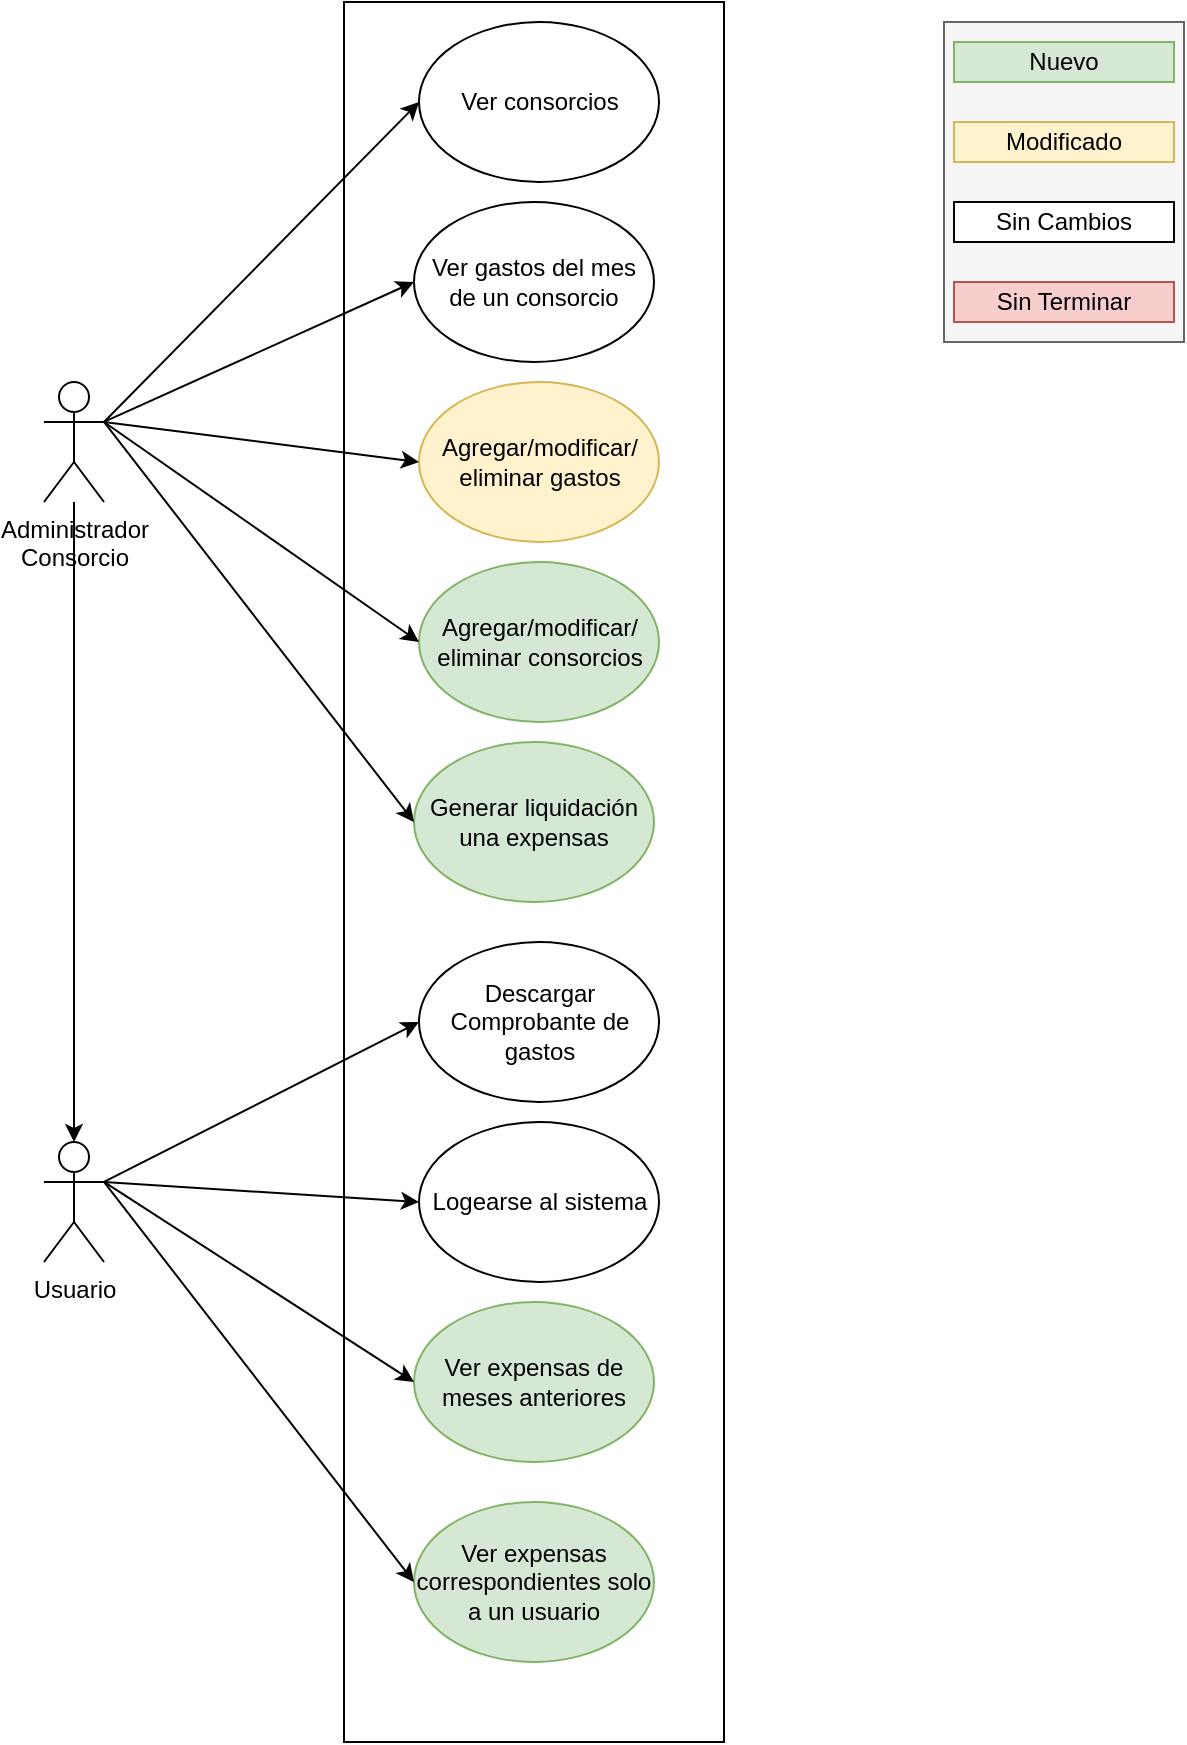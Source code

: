 <mxfile version="14.7.0" type="github">
  <diagram id="DMdYSBL_EJJrb_-I5IRT" name="Page-1">
    <mxGraphModel dx="946" dy="506" grid="1" gridSize="10" guides="1" tooltips="1" connect="1" arrows="1" fold="1" page="1" pageScale="1" pageWidth="850" pageHeight="1100" math="0" shadow="0">
      <root>
        <mxCell id="0" />
        <mxCell id="1" parent="0" />
        <mxCell id="DQ_E5rbUf5ejN1yuJWk_-7" value="" style="rounded=0;whiteSpace=wrap;html=1;" parent="1" vertex="1">
          <mxGeometry x="240" y="50" width="190" height="870" as="geometry" />
        </mxCell>
        <mxCell id="fV96u1m6ZCXZrQFcsbss-5" style="edgeStyle=orthogonalEdgeStyle;rounded=0;orthogonalLoop=1;jettySize=auto;html=1;entryX=0.5;entryY=0;entryDx=0;entryDy=0;entryPerimeter=0;" parent="1" source="DQ_E5rbUf5ejN1yuJWk_-2" target="fV96u1m6ZCXZrQFcsbss-1" edge="1">
          <mxGeometry relative="1" as="geometry" />
        </mxCell>
        <mxCell id="DQ_E5rbUf5ejN1yuJWk_-2" value="Administrador&lt;br&gt;Consorcio" style="shape=umlActor;verticalLabelPosition=bottom;verticalAlign=top;html=1;outlineConnect=0;" parent="1" vertex="1">
          <mxGeometry x="90" y="240" width="30" height="60" as="geometry" />
        </mxCell>
        <mxCell id="DQ_E5rbUf5ejN1yuJWk_-5" value="Ver consorcios" style="ellipse;whiteSpace=wrap;html=1;" parent="1" vertex="1">
          <mxGeometry x="277.5" y="60" width="120" height="80" as="geometry" />
        </mxCell>
        <mxCell id="DQ_E5rbUf5ejN1yuJWk_-6" value="" style="endArrow=classic;html=1;entryX=0;entryY=0.5;entryDx=0;entryDy=0;exitX=1;exitY=0.333;exitDx=0;exitDy=0;exitPerimeter=0;" parent="1" source="DQ_E5rbUf5ejN1yuJWk_-2" target="DQ_E5rbUf5ejN1yuJWk_-5" edge="1">
          <mxGeometry width="50" height="50" relative="1" as="geometry">
            <mxPoint x="400" y="290" as="sourcePoint" />
            <mxPoint x="450" y="240" as="targetPoint" />
          </mxGeometry>
        </mxCell>
        <mxCell id="DQ_E5rbUf5ejN1yuJWk_-8" value="Ver gastos del mes&lt;br&gt;de un consorcio" style="ellipse;whiteSpace=wrap;html=1;" parent="1" vertex="1">
          <mxGeometry x="275" y="150" width="120" height="80" as="geometry" />
        </mxCell>
        <mxCell id="DQ_E5rbUf5ejN1yuJWk_-9" value="" style="endArrow=classic;html=1;entryX=0;entryY=0.5;entryDx=0;entryDy=0;exitX=1;exitY=0.333;exitDx=0;exitDy=0;exitPerimeter=0;" parent="1" source="DQ_E5rbUf5ejN1yuJWk_-2" target="DQ_E5rbUf5ejN1yuJWk_-8" edge="1">
          <mxGeometry width="50" height="50" relative="1" as="geometry">
            <mxPoint x="130" y="190" as="sourcePoint" />
            <mxPoint x="450" y="240" as="targetPoint" />
          </mxGeometry>
        </mxCell>
        <mxCell id="DQ_E5rbUf5ejN1yuJWk_-10" value="Agregar/modificar/&lt;br&gt;eliminar gastos" style="ellipse;whiteSpace=wrap;html=1;fillColor=#fff2cc;strokeColor=#d6b656;" parent="1" vertex="1">
          <mxGeometry x="277.5" y="240" width="120" height="80" as="geometry" />
        </mxCell>
        <mxCell id="DQ_E5rbUf5ejN1yuJWk_-11" value="" style="endArrow=classic;html=1;entryX=0;entryY=0.5;entryDx=0;entryDy=0;exitX=1;exitY=0.333;exitDx=0;exitDy=0;exitPerimeter=0;" parent="1" source="DQ_E5rbUf5ejN1yuJWk_-2" target="DQ_E5rbUf5ejN1yuJWk_-10" edge="1">
          <mxGeometry width="50" height="50" relative="1" as="geometry">
            <mxPoint x="400" y="280" as="sourcePoint" />
            <mxPoint x="450" y="230" as="targetPoint" />
          </mxGeometry>
        </mxCell>
        <mxCell id="DQ_E5rbUf5ejN1yuJWk_-16" value="" style="rounded=0;whiteSpace=wrap;html=1;fillColor=#f5f5f5;strokeColor=#666666;fontColor=#333333;" parent="1" vertex="1">
          <mxGeometry x="540" y="60" width="120" height="160" as="geometry" />
        </mxCell>
        <mxCell id="DQ_E5rbUf5ejN1yuJWk_-17" value="Nuevo" style="rounded=0;whiteSpace=wrap;html=1;fillColor=#d5e8d4;strokeColor=#82b366;" parent="1" vertex="1">
          <mxGeometry x="545" y="70" width="110" height="20" as="geometry" />
        </mxCell>
        <mxCell id="DQ_E5rbUf5ejN1yuJWk_-18" value="Modificado" style="rounded=0;whiteSpace=wrap;html=1;fillColor=#fff2cc;strokeColor=#d6b656;" parent="1" vertex="1">
          <mxGeometry x="545" y="110" width="110" height="20" as="geometry" />
        </mxCell>
        <mxCell id="DQ_E5rbUf5ejN1yuJWk_-19" value="Sin Cambios" style="rounded=0;whiteSpace=wrap;html=1;" parent="1" vertex="1">
          <mxGeometry x="545" y="150" width="110" height="20" as="geometry" />
        </mxCell>
        <mxCell id="DQ_E5rbUf5ejN1yuJWk_-20" value="Sin Terminar" style="rounded=0;whiteSpace=wrap;html=1;fillColor=#f8cecc;strokeColor=#b85450;" parent="1" vertex="1">
          <mxGeometry x="545" y="190" width="110" height="20" as="geometry" />
        </mxCell>
        <mxCell id="sHpydHbunjuv73alF5IP-1" value="Descargar Comprobante de gastos" style="ellipse;whiteSpace=wrap;html=1;fillColor=#FFFFFF;strokeColor=#000000;" parent="1" vertex="1">
          <mxGeometry x="277.5" y="520" width="120" height="80" as="geometry" />
        </mxCell>
        <mxCell id="sHpydHbunjuv73alF5IP-3" value="Logearse al sistema" style="ellipse;whiteSpace=wrap;html=1;fillColor=#FFFFFF;strokeColor=#000000;" parent="1" vertex="1">
          <mxGeometry x="277.5" y="610" width="120" height="80" as="geometry" />
        </mxCell>
        <mxCell id="sHpydHbunjuv73alF5IP-5" value="" style="endArrow=classic;html=1;entryX=0;entryY=0.5;entryDx=0;entryDy=0;exitX=1;exitY=0.333;exitDx=0;exitDy=0;exitPerimeter=0;" parent="1" source="fV96u1m6ZCXZrQFcsbss-1" target="sHpydHbunjuv73alF5IP-1" edge="1">
          <mxGeometry width="50" height="50" relative="1" as="geometry">
            <mxPoint x="130" y="260" as="sourcePoint" />
            <mxPoint x="285" y="200" as="targetPoint" />
          </mxGeometry>
        </mxCell>
        <mxCell id="sHpydHbunjuv73alF5IP-6" value="" style="endArrow=classic;html=1;entryX=0;entryY=0.5;entryDx=0;entryDy=0;exitX=1;exitY=0.333;exitDx=0;exitDy=0;exitPerimeter=0;" parent="1" source="fV96u1m6ZCXZrQFcsbss-1" target="sHpydHbunjuv73alF5IP-3" edge="1">
          <mxGeometry width="50" height="50" relative="1" as="geometry">
            <mxPoint x="160" y="400" as="sourcePoint" />
            <mxPoint x="285" y="400" as="targetPoint" />
          </mxGeometry>
        </mxCell>
        <mxCell id="fV96u1m6ZCXZrQFcsbss-1" value="Usuario" style="shape=umlActor;verticalLabelPosition=bottom;verticalAlign=top;html=1;outlineConnect=0;" parent="1" vertex="1">
          <mxGeometry x="90" y="620" width="30" height="60" as="geometry" />
        </mxCell>
        <mxCell id="97pXnd13UnWQkIi3aFGU-1" value="Agregar/modificar/&lt;br&gt;eliminar consorcios" style="ellipse;whiteSpace=wrap;html=1;fillColor=#d5e8d4;strokeColor=#82b366;" vertex="1" parent="1">
          <mxGeometry x="277.5" y="330" width="120" height="80" as="geometry" />
        </mxCell>
        <mxCell id="97pXnd13UnWQkIi3aFGU-2" value="" style="endArrow=classic;html=1;entryX=0;entryY=0.5;entryDx=0;entryDy=0;exitX=1;exitY=0.333;exitDx=0;exitDy=0;exitPerimeter=0;" edge="1" parent="1" source="DQ_E5rbUf5ejN1yuJWk_-2" target="97pXnd13UnWQkIi3aFGU-1">
          <mxGeometry width="50" height="50" relative="1" as="geometry">
            <mxPoint x="130" y="230" as="sourcePoint" />
            <mxPoint x="287.5" y="300" as="targetPoint" />
          </mxGeometry>
        </mxCell>
        <mxCell id="97pXnd13UnWQkIi3aFGU-4" value="Ver expensas de meses anteriores" style="ellipse;whiteSpace=wrap;html=1;fillColor=#d5e8d4;strokeColor=#82b366;" vertex="1" parent="1">
          <mxGeometry x="275" y="700" width="120" height="80" as="geometry" />
        </mxCell>
        <mxCell id="97pXnd13UnWQkIi3aFGU-5" value="" style="endArrow=classic;html=1;entryX=0;entryY=0.5;entryDx=0;entryDy=0;exitX=1;exitY=0.333;exitDx=0;exitDy=0;exitPerimeter=0;" edge="1" parent="1" source="fV96u1m6ZCXZrQFcsbss-1" target="97pXnd13UnWQkIi3aFGU-4">
          <mxGeometry width="50" height="50" relative="1" as="geometry">
            <mxPoint x="130" y="599.98" as="sourcePoint" />
            <mxPoint x="287.5" y="600" as="targetPoint" />
          </mxGeometry>
        </mxCell>
        <mxCell id="97pXnd13UnWQkIi3aFGU-6" value="Ver expensas correspondientes solo a un usuario" style="ellipse;whiteSpace=wrap;html=1;fillColor=#d5e8d4;strokeColor=#82b366;" vertex="1" parent="1">
          <mxGeometry x="275" y="800" width="120" height="80" as="geometry" />
        </mxCell>
        <mxCell id="97pXnd13UnWQkIi3aFGU-7" value="" style="endArrow=classic;html=1;entryX=0;entryY=0.5;entryDx=0;entryDy=0;exitX=1;exitY=0.333;exitDx=0;exitDy=0;exitPerimeter=0;" edge="1" parent="1" source="fV96u1m6ZCXZrQFcsbss-1" target="97pXnd13UnWQkIi3aFGU-6">
          <mxGeometry width="50" height="50" relative="1" as="geometry">
            <mxPoint x="130" y="600" as="sourcePoint" />
            <mxPoint x="285" y="690" as="targetPoint" />
          </mxGeometry>
        </mxCell>
        <mxCell id="97pXnd13UnWQkIi3aFGU-9" value="Generar liquidación una expensas" style="ellipse;whiteSpace=wrap;html=1;fillColor=#d5e8d4;strokeColor=#82b366;" vertex="1" parent="1">
          <mxGeometry x="275" y="420" width="120" height="80" as="geometry" />
        </mxCell>
        <mxCell id="97pXnd13UnWQkIi3aFGU-10" value="" style="endArrow=classic;html=1;entryX=0;entryY=0.5;entryDx=0;entryDy=0;exitX=1;exitY=0.333;exitDx=0;exitDy=0;exitPerimeter=0;" edge="1" parent="1" source="DQ_E5rbUf5ejN1yuJWk_-2" target="97pXnd13UnWQkIi3aFGU-9">
          <mxGeometry width="50" height="50" relative="1" as="geometry">
            <mxPoint x="150" y="360" as="sourcePoint" />
            <mxPoint x="287.5" y="380" as="targetPoint" />
          </mxGeometry>
        </mxCell>
      </root>
    </mxGraphModel>
  </diagram>
</mxfile>
